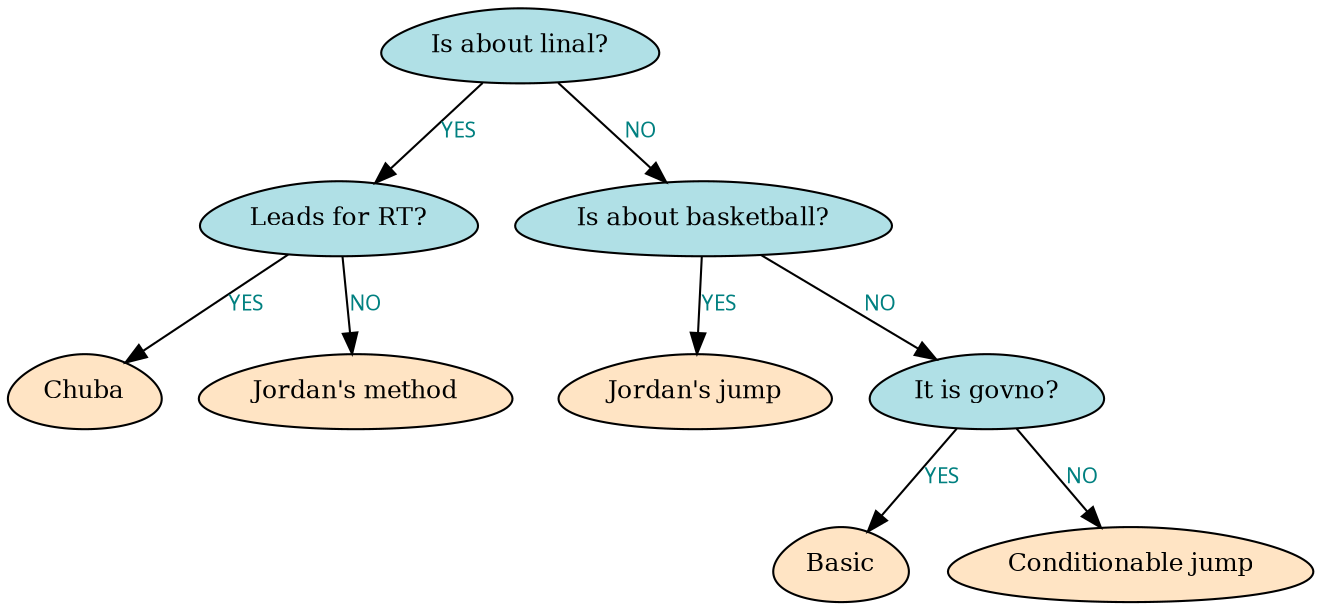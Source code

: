 digraph AKINATOR
{
	graph [dpi = 200];
	rankdir = HR;

	subgraph TREE
	{
		node [shape = egg, style = "filled", fillcolor = "bisque", fontcolor = "black", fontsize = 12];
		edge [color = "black", fontcolor = "teal", fontsize = 10, fontname = "Impact"];

		node_0x7fd63d5041c0 [label = "Is about linal?", fillcolor = "powderblue"];
		node_0x7fd63d5041e0 [label = "Leads for RT?", fillcolor = "powderblue"];
		node_0x7fd63d5042a0 [label = "Chuba"];
		node_0x7fd63d504360 [label = "Jordan's method"];
		node_0x7fd63d504420 [label = "Is about basketball?", fillcolor = "powderblue"];
		node_0x7fd63d5044e0 [label = "Jordan's jump"];
		node_0x7fd63d704140 [label = "It is govno?", fillcolor = "powderblue"];
		node_0x7fd63d704120 [label = "Basic"];
		node_0x7fd63d5045a0 [label = "Conditionable jump"];

		node_0x7fd63d5041c0 -> node_0x7fd63d5041e0 [label = "YES"];
		node_0x7fd63d5041c0 -> node_0x7fd63d504420 [label = "NO"];
		node_0x7fd63d5041e0 -> node_0x7fd63d5042a0 [label = "YES"];
		node_0x7fd63d5041e0 -> node_0x7fd63d504360 [label = "NO"];
		node_0x7fd63d504420 -> node_0x7fd63d5044e0 [label = "YES"];
		node_0x7fd63d504420 -> node_0x7fd63d704140 [label = "NO"];
		node_0x7fd63d704140 -> node_0x7fd63d704120 [label = "YES"];
		node_0x7fd63d704140 -> node_0x7fd63d5045a0 [label = "NO"];
	}
}
